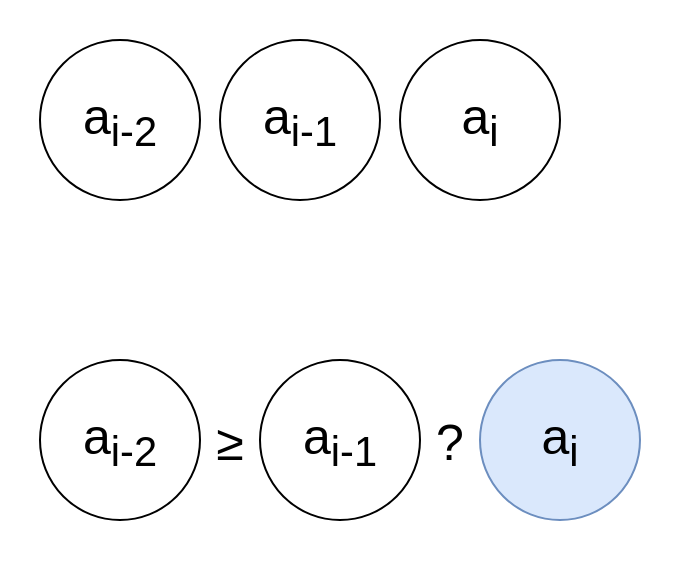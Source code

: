 <mxfile version="26.1.0">
  <diagram name="페이지-1" id="Y3afxjZWW4zyLFOU6sZO">
    <mxGraphModel dx="472" dy="891" grid="1" gridSize="10" guides="1" tooltips="1" connect="1" arrows="1" fold="1" page="1" pageScale="1" pageWidth="827" pageHeight="1169" math="0" shadow="0">
      <root>
        <mxCell id="0" />
        <mxCell id="1" parent="0" />
        <mxCell id="suCbh8quYtrZxMJA4_Ge-2" value="" style="rounded=0;whiteSpace=wrap;html=1;strokeColor=none;" vertex="1" parent="1">
          <mxGeometry x="70" y="350" width="300" height="120" as="geometry" />
        </mxCell>
        <mxCell id="suCbh8quYtrZxMJA4_Ge-1" value="a&lt;sub&gt;i-2&lt;/sub&gt;" style="ellipse;whiteSpace=wrap;html=1;aspect=fixed;fontSize=25;" vertex="1" parent="1">
          <mxGeometry x="90" y="370" width="80" height="80" as="geometry" />
        </mxCell>
        <mxCell id="suCbh8quYtrZxMJA4_Ge-3" value="a&lt;sub&gt;i-1&lt;/sub&gt;" style="ellipse;whiteSpace=wrap;html=1;aspect=fixed;fontSize=25;" vertex="1" parent="1">
          <mxGeometry x="180" y="370" width="80" height="80" as="geometry" />
        </mxCell>
        <mxCell id="suCbh8quYtrZxMJA4_Ge-4" value="a&lt;sub&gt;i&lt;/sub&gt;" style="ellipse;whiteSpace=wrap;html=1;aspect=fixed;fontSize=25;" vertex="1" parent="1">
          <mxGeometry x="270" y="370" width="80" height="80" as="geometry" />
        </mxCell>
        <mxCell id="suCbh8quYtrZxMJA4_Ge-5" value="" style="rounded=0;whiteSpace=wrap;html=1;strokeColor=none;" vertex="1" parent="1">
          <mxGeometry x="70" y="510" width="340" height="120" as="geometry" />
        </mxCell>
        <mxCell id="suCbh8quYtrZxMJA4_Ge-6" value="a&lt;sub&gt;i-2&lt;/sub&gt;" style="ellipse;whiteSpace=wrap;html=1;aspect=fixed;fontSize=25;" vertex="1" parent="1">
          <mxGeometry x="90" y="530" width="80" height="80" as="geometry" />
        </mxCell>
        <mxCell id="suCbh8quYtrZxMJA4_Ge-7" value="a&lt;sub&gt;i-1&lt;/sub&gt;" style="ellipse;whiteSpace=wrap;html=1;aspect=fixed;fontSize=25;" vertex="1" parent="1">
          <mxGeometry x="200" y="530" width="80" height="80" as="geometry" />
        </mxCell>
        <mxCell id="suCbh8quYtrZxMJA4_Ge-8" value="a&lt;sub&gt;i&lt;/sub&gt;" style="ellipse;whiteSpace=wrap;html=1;aspect=fixed;fontSize=25;fillColor=#dae8fc;strokeColor=#6c8ebf;" vertex="1" parent="1">
          <mxGeometry x="310" y="530" width="80" height="80" as="geometry" />
        </mxCell>
        <mxCell id="suCbh8quYtrZxMJA4_Ge-9" value="≥" style="text;html=1;align=center;verticalAlign=middle;whiteSpace=wrap;rounded=0;fontSize=25;" vertex="1" parent="1">
          <mxGeometry x="170" y="555" width="30" height="30" as="geometry" />
        </mxCell>
        <mxCell id="suCbh8quYtrZxMJA4_Ge-11" value="?" style="text;html=1;align=center;verticalAlign=middle;whiteSpace=wrap;rounded=0;fontSize=25;" vertex="1" parent="1">
          <mxGeometry x="280" y="555" width="30" height="30" as="geometry" />
        </mxCell>
      </root>
    </mxGraphModel>
  </diagram>
</mxfile>
